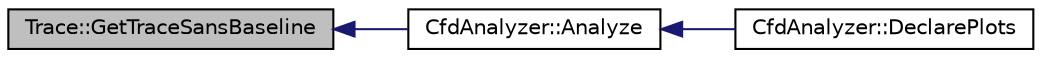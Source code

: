 digraph "Trace::GetTraceSansBaseline"
{
  edge [fontname="Helvetica",fontsize="10",labelfontname="Helvetica",labelfontsize="10"];
  node [fontname="Helvetica",fontsize="10",shape=record];
  rankdir="LR";
  Node1 [label="Trace::GetTraceSansBaseline",height=0.2,width=0.4,color="black", fillcolor="grey75", style="filled", fontcolor="black"];
  Node1 -> Node2 [dir="back",color="midnightblue",fontsize="10",style="solid",fontname="Helvetica"];
  Node2 [label="CfdAnalyzer::Analyze",height=0.2,width=0.4,color="black", fillcolor="white", style="filled",URL="$d5/d61/class_cfd_analyzer.html#a033267b19893a5c655dd186cbc73853e"];
  Node2 -> Node3 [dir="back",color="midnightblue",fontsize="10",style="solid",fontname="Helvetica"];
  Node3 [label="CfdAnalyzer::DeclarePlots",height=0.2,width=0.4,color="black", fillcolor="white", style="filled",URL="$d5/d61/class_cfd_analyzer.html#a09ee7711fb9948913e2aa0b6a022d25e"];
}
